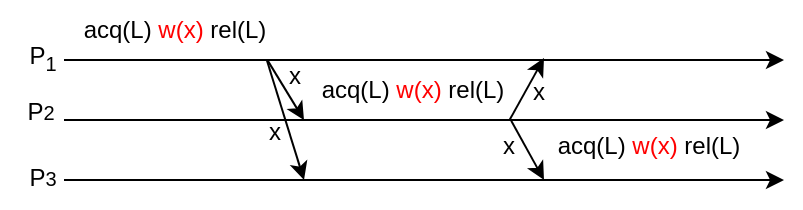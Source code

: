 <mxfile version="26.0.16">
  <diagram name="第 1 页" id="xnsT8MsenYybGw50u7XE">
    <mxGraphModel dx="538" dy="326" grid="1" gridSize="10" guides="1" tooltips="1" connect="1" arrows="1" fold="1" page="1" pageScale="1" pageWidth="827" pageHeight="1169" math="0" shadow="0">
      <root>
        <mxCell id="0" />
        <mxCell id="1" parent="0" />
        <mxCell id="UaSYa6pgrEhqGEQ91jeq-3" value="" style="endArrow=classic;html=1;rounded=0;" parent="1" edge="1">
          <mxGeometry width="50" height="50" relative="1" as="geometry">
            <mxPoint x="240" y="190" as="sourcePoint" />
            <mxPoint x="600" y="190" as="targetPoint" />
          </mxGeometry>
        </mxCell>
        <mxCell id="UaSYa6pgrEhqGEQ91jeq-4" value="P&lt;sub&gt;1&lt;/sub&gt;" style="text;html=1;align=center;verticalAlign=middle;resizable=0;points=[];autosize=1;strokeColor=none;fillColor=none;" parent="1" vertex="1">
          <mxGeometry x="209" y="174" width="40" height="30" as="geometry" />
        </mxCell>
        <mxCell id="UaSYa6pgrEhqGEQ91jeq-5" value="" style="endArrow=classic;html=1;rounded=0;" parent="1" edge="1">
          <mxGeometry width="50" height="50" relative="1" as="geometry">
            <mxPoint x="240" y="220" as="sourcePoint" />
            <mxPoint x="600" y="220" as="targetPoint" />
          </mxGeometry>
        </mxCell>
        <mxCell id="UaSYa6pgrEhqGEQ91jeq-6" value="P&lt;span style=&quot;font-size: 10px;&quot;&gt;2&lt;/span&gt;" style="text;html=1;align=center;verticalAlign=middle;resizable=0;points=[];autosize=1;strokeColor=none;fillColor=none;" parent="1" vertex="1">
          <mxGeometry x="208" y="201" width="40" height="30" as="geometry" />
        </mxCell>
        <mxCell id="UaSYa6pgrEhqGEQ91jeq-7" value="" style="endArrow=classic;html=1;rounded=0;" parent="1" edge="1">
          <mxGeometry width="50" height="50" relative="1" as="geometry">
            <mxPoint x="240" y="250" as="sourcePoint" />
            <mxPoint x="600" y="250" as="targetPoint" />
          </mxGeometry>
        </mxCell>
        <mxCell id="UaSYa6pgrEhqGEQ91jeq-8" value="P&lt;span style=&quot;font-size: 10px;&quot;&gt;3&lt;/span&gt;" style="text;html=1;align=center;verticalAlign=middle;resizable=0;points=[];autosize=1;strokeColor=none;fillColor=none;" parent="1" vertex="1">
          <mxGeometry x="209" y="234" width="40" height="30" as="geometry" />
        </mxCell>
        <mxCell id="UaSYa6pgrEhqGEQ91jeq-9" value="acq(L) &lt;font style=&quot;color: rgb(255, 0, 0);&quot;&gt;w(x)&lt;/font&gt; rel(L)" style="text;html=1;align=center;verticalAlign=middle;resizable=0;points=[];autosize=1;strokeColor=none;fillColor=none;" parent="1" vertex="1">
          <mxGeometry x="240" y="160" width="110" height="30" as="geometry" />
        </mxCell>
        <mxCell id="UaSYa6pgrEhqGEQ91jeq-10" value="" style="endArrow=classic;html=1;rounded=0;exitX=0.924;exitY=0.998;exitDx=0;exitDy=0;exitPerimeter=0;" parent="1" source="UaSYa6pgrEhqGEQ91jeq-9" edge="1">
          <mxGeometry width="50" height="50" relative="1" as="geometry">
            <mxPoint x="350" y="320" as="sourcePoint" />
            <mxPoint x="360" y="220" as="targetPoint" />
          </mxGeometry>
        </mxCell>
        <mxCell id="UaSYa6pgrEhqGEQ91jeq-11" value="" style="endArrow=classic;html=1;rounded=0;exitX=0.921;exitY=0.991;exitDx=0;exitDy=0;exitPerimeter=0;" parent="1" source="UaSYa6pgrEhqGEQ91jeq-9" edge="1">
          <mxGeometry width="50" height="50" relative="1" as="geometry">
            <mxPoint x="341" y="190" as="sourcePoint" />
            <mxPoint x="360" y="250" as="targetPoint" />
          </mxGeometry>
        </mxCell>
        <mxCell id="UaSYa6pgrEhqGEQ91jeq-12" value="x" style="text;html=1;align=center;verticalAlign=middle;resizable=0;points=[];autosize=1;strokeColor=none;fillColor=none;" parent="1" vertex="1">
          <mxGeometry x="330" y="211" width="30" height="30" as="geometry" />
        </mxCell>
        <mxCell id="UaSYa6pgrEhqGEQ91jeq-13" value="x" style="text;html=1;align=center;verticalAlign=middle;resizable=0;points=[];autosize=1;strokeColor=none;fillColor=none;" parent="1" vertex="1">
          <mxGeometry x="340" y="183" width="30" height="30" as="geometry" />
        </mxCell>
        <mxCell id="UaSYa6pgrEhqGEQ91jeq-14" value="acq(L) &lt;font style=&quot;color: rgb(255, 0, 0);&quot;&gt;w(x)&lt;/font&gt; rel(L)" style="text;html=1;align=center;verticalAlign=middle;resizable=0;points=[];autosize=1;strokeColor=none;fillColor=none;" parent="1" vertex="1">
          <mxGeometry x="359" y="190" width="110" height="30" as="geometry" />
        </mxCell>
        <mxCell id="UaSYa6pgrEhqGEQ91jeq-15" value="" style="endArrow=classic;html=1;rounded=0;exitX=0.942;exitY=1.01;exitDx=0;exitDy=0;exitPerimeter=0;" parent="1" source="UaSYa6pgrEhqGEQ91jeq-14" edge="1">
          <mxGeometry width="50" height="50" relative="1" as="geometry">
            <mxPoint x="462.73" y="218.99" as="sourcePoint" />
            <mxPoint x="480" y="189" as="targetPoint" />
          </mxGeometry>
        </mxCell>
        <mxCell id="UaSYa6pgrEhqGEQ91jeq-16" value="" style="endArrow=classic;html=1;rounded=0;exitX=0.951;exitY=1.014;exitDx=0;exitDy=0;exitPerimeter=0;" parent="1" source="UaSYa6pgrEhqGEQ91jeq-14" edge="1">
          <mxGeometry width="50" height="50" relative="1" as="geometry">
            <mxPoint x="470" y="290" as="sourcePoint" />
            <mxPoint x="480" y="250" as="targetPoint" />
          </mxGeometry>
        </mxCell>
        <mxCell id="UaSYa6pgrEhqGEQ91jeq-19" value="x" style="text;html=1;align=center;verticalAlign=middle;resizable=0;points=[];autosize=1;strokeColor=none;fillColor=none;" parent="1" vertex="1">
          <mxGeometry x="447" y="218" width="30" height="30" as="geometry" />
        </mxCell>
        <mxCell id="UaSYa6pgrEhqGEQ91jeq-20" value="x" style="text;html=1;align=center;verticalAlign=middle;resizable=0;points=[];autosize=1;strokeColor=none;fillColor=none;" parent="1" vertex="1">
          <mxGeometry x="462" y="191" width="30" height="30" as="geometry" />
        </mxCell>
        <mxCell id="UaSYa6pgrEhqGEQ91jeq-21" value="acq(L) &lt;font color=&quot;#ff0000&quot;&gt;w(x) &lt;/font&gt;&lt;font style=&quot;color: rgb(0, 0, 0);&quot;&gt;rel(L)&lt;/font&gt;" style="text;html=1;align=center;verticalAlign=middle;resizable=0;points=[];autosize=1;strokeColor=none;fillColor=none;" parent="1" vertex="1">
          <mxGeometry x="477" y="218" width="110" height="30" as="geometry" />
        </mxCell>
      </root>
    </mxGraphModel>
  </diagram>
</mxfile>
